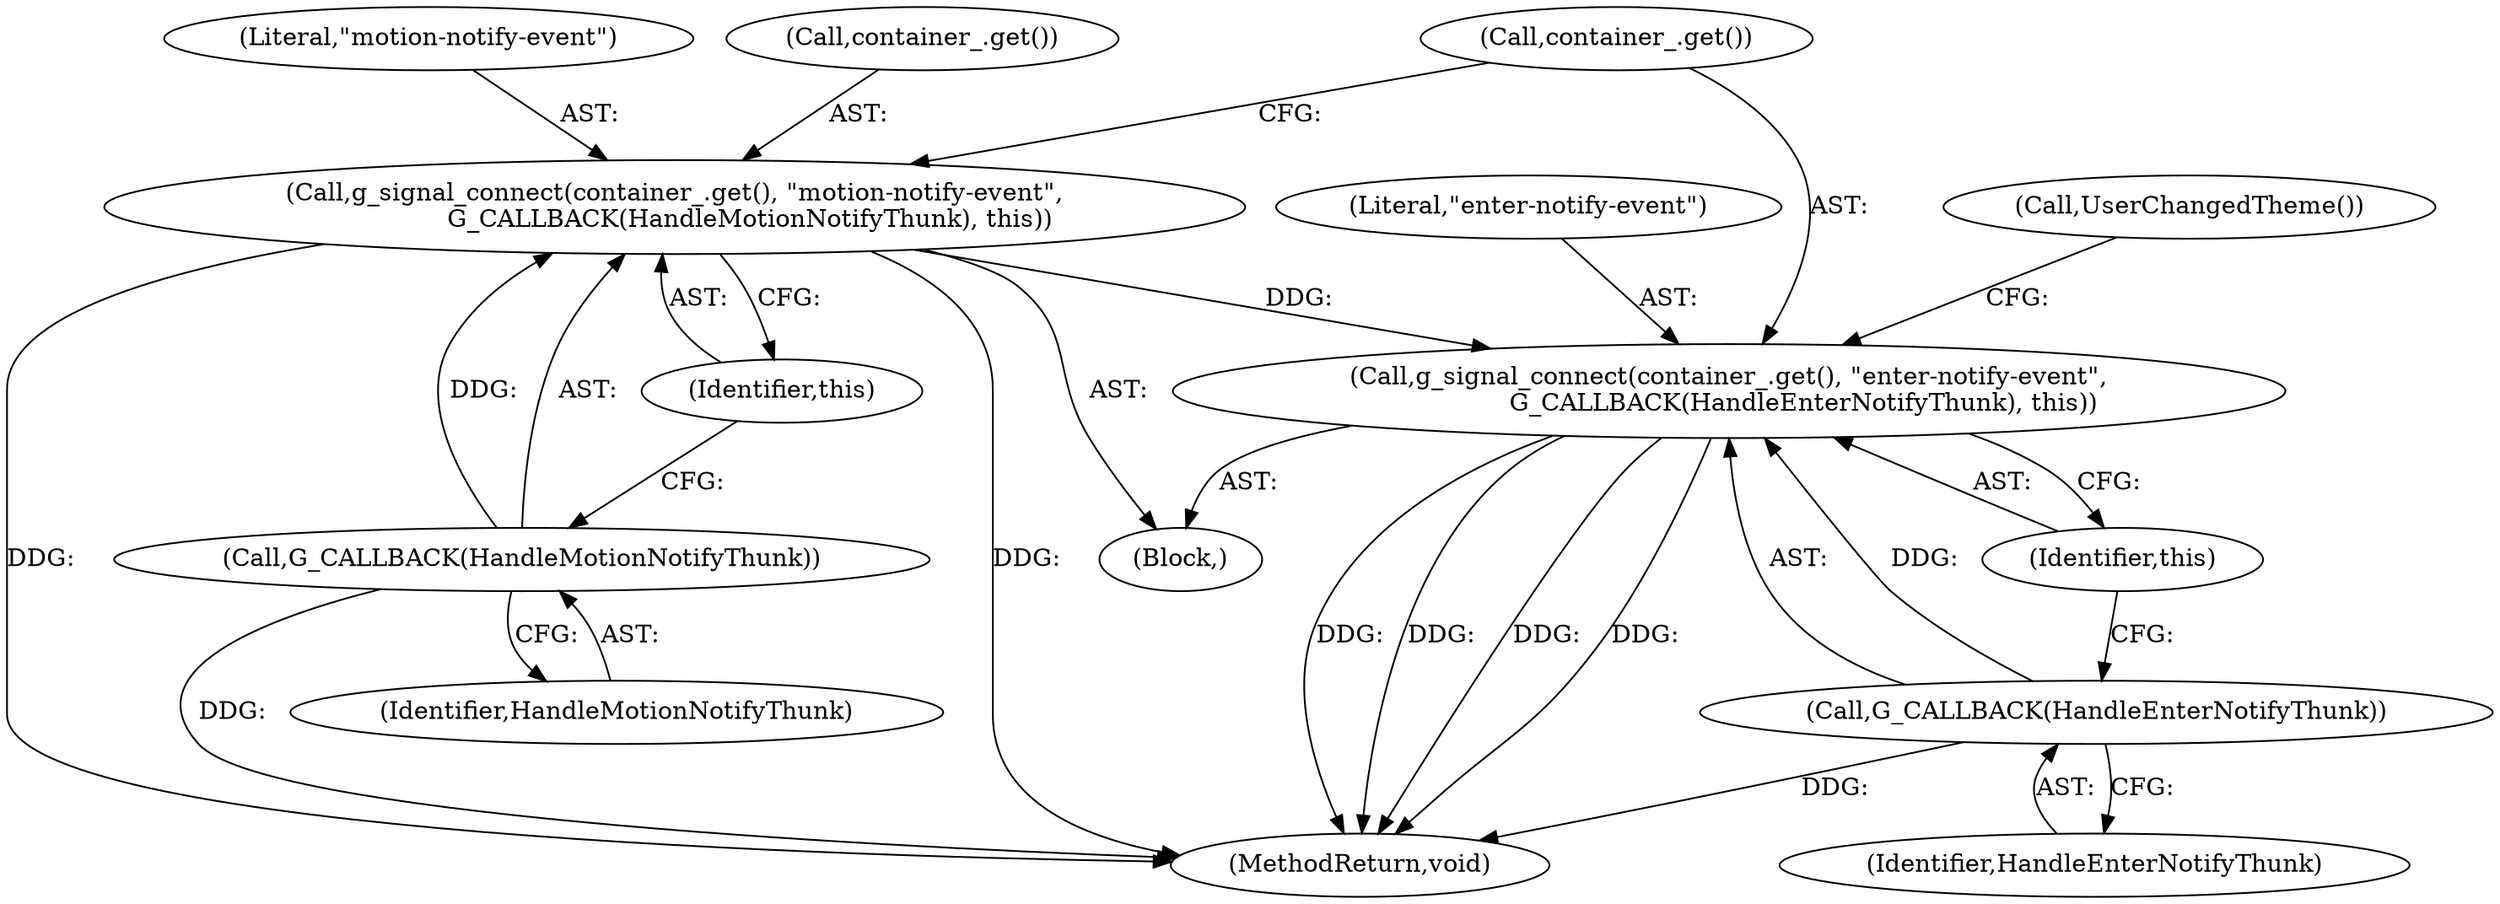 digraph "0_Chrome_20106b615c3d11637864fcd4dd4de3356c858f2c_0@API" {
"1000172" [label="(Call,g_signal_connect(container_.get(), \"enter-notify-event\",\n                   G_CALLBACK(HandleEnterNotifyThunk), this))"];
"1000175" [label="(Call,G_CALLBACK(HandleEnterNotifyThunk))"];
"1000166" [label="(Call,g_signal_connect(container_.get(), \"motion-notify-event\",\n                   G_CALLBACK(HandleMotionNotifyThunk), this))"];
"1000169" [label="(Call,G_CALLBACK(HandleMotionNotifyThunk))"];
"1000101" [label="(Block,)"];
"1000175" [label="(Call,G_CALLBACK(HandleEnterNotifyThunk))"];
"1000177" [label="(Identifier,this)"];
"1000176" [label="(Identifier,HandleEnterNotifyThunk)"];
"1000178" [label="(Call,UserChangedTheme())"];
"1000172" [label="(Call,g_signal_connect(container_.get(), \"enter-notify-event\",\n                   G_CALLBACK(HandleEnterNotifyThunk), this))"];
"1000166" [label="(Call,g_signal_connect(container_.get(), \"motion-notify-event\",\n                   G_CALLBACK(HandleMotionNotifyThunk), this))"];
"1000171" [label="(Identifier,this)"];
"1000169" [label="(Call,G_CALLBACK(HandleMotionNotifyThunk))"];
"1000167" [label="(Call,container_.get())"];
"1000168" [label="(Literal,\"motion-notify-event\")"];
"1000173" [label="(Call,container_.get())"];
"1000179" [label="(MethodReturn,void)"];
"1000174" [label="(Literal,\"enter-notify-event\")"];
"1000170" [label="(Identifier,HandleMotionNotifyThunk)"];
"1000172" -> "1000101"  [label="AST: "];
"1000172" -> "1000177"  [label="CFG: "];
"1000173" -> "1000172"  [label="AST: "];
"1000174" -> "1000172"  [label="AST: "];
"1000175" -> "1000172"  [label="AST: "];
"1000177" -> "1000172"  [label="AST: "];
"1000178" -> "1000172"  [label="CFG: "];
"1000172" -> "1000179"  [label="DDG: "];
"1000172" -> "1000179"  [label="DDG: "];
"1000172" -> "1000179"  [label="DDG: "];
"1000172" -> "1000179"  [label="DDG: "];
"1000175" -> "1000172"  [label="DDG: "];
"1000166" -> "1000172"  [label="DDG: "];
"1000175" -> "1000176"  [label="CFG: "];
"1000176" -> "1000175"  [label="AST: "];
"1000177" -> "1000175"  [label="CFG: "];
"1000175" -> "1000179"  [label="DDG: "];
"1000166" -> "1000101"  [label="AST: "];
"1000166" -> "1000171"  [label="CFG: "];
"1000167" -> "1000166"  [label="AST: "];
"1000168" -> "1000166"  [label="AST: "];
"1000169" -> "1000166"  [label="AST: "];
"1000171" -> "1000166"  [label="AST: "];
"1000173" -> "1000166"  [label="CFG: "];
"1000166" -> "1000179"  [label="DDG: "];
"1000166" -> "1000179"  [label="DDG: "];
"1000169" -> "1000166"  [label="DDG: "];
"1000169" -> "1000170"  [label="CFG: "];
"1000170" -> "1000169"  [label="AST: "];
"1000171" -> "1000169"  [label="CFG: "];
"1000169" -> "1000179"  [label="DDG: "];
}
